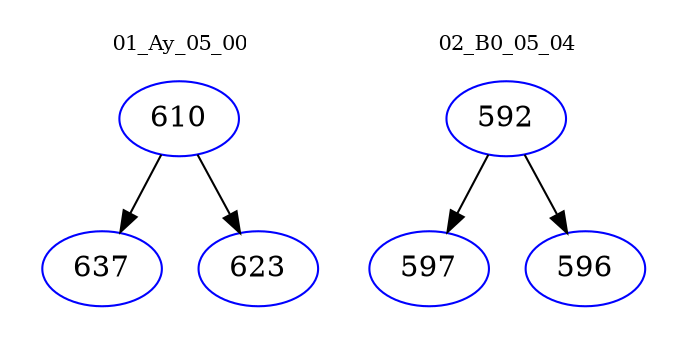 digraph{
subgraph cluster_0 {
color = white
label = "01_Ay_05_00";
fontsize=10;
T0_610 [label="610", color="blue"]
T0_610 -> T0_637 [color="black"]
T0_637 [label="637", color="blue"]
T0_610 -> T0_623 [color="black"]
T0_623 [label="623", color="blue"]
}
subgraph cluster_1 {
color = white
label = "02_B0_05_04";
fontsize=10;
T1_592 [label="592", color="blue"]
T1_592 -> T1_597 [color="black"]
T1_597 [label="597", color="blue"]
T1_592 -> T1_596 [color="black"]
T1_596 [label="596", color="blue"]
}
}

